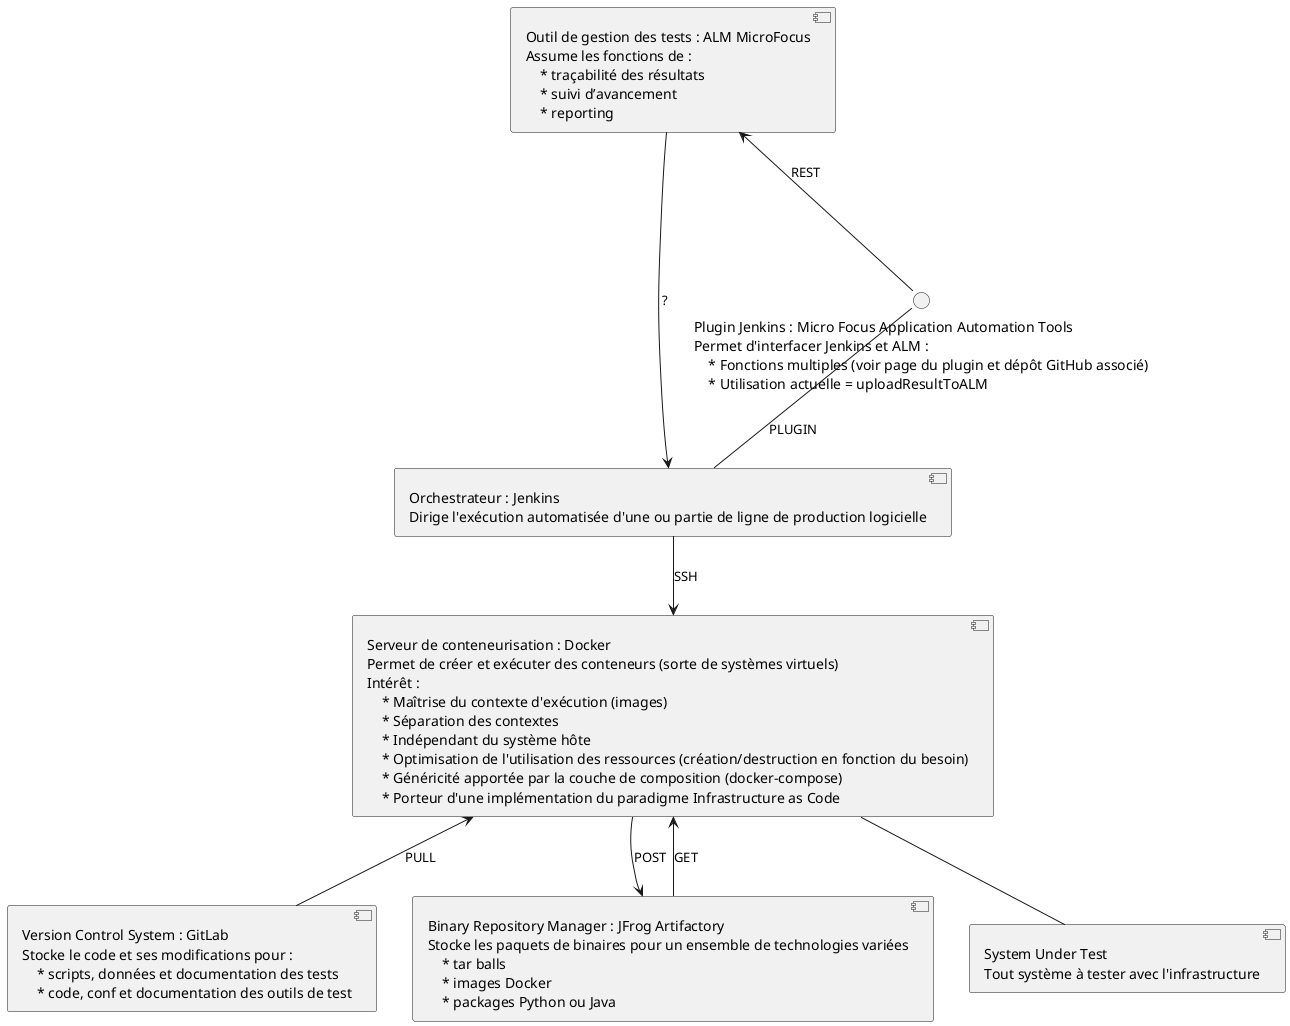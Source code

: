 @startuml
component ALM [
    Outil de gestion des tests : ALM MicroFocus
    Assume les fonctions de :
        * traçabilité des résultats
        * suivi d’avancement
        * reporting
    ]

component ORCHESTRATOR [
    Orchestrateur : Jenkins
    Dirige l'exécution automatisée d'une ou partie de ligne de production logicielle
    ]

component CONTAINERS [
    Serveur de conteneurisation : Docker
    Permet de créer et exécuter des conteneurs (sorte de systèmes virtuels)
    Intérêt :
        * Maîtrise du contexte d'exécution (images)
        * Séparation des contextes
        * Indépendant du système hôte
        * Optimisation de l'utilisation des ressources (création/destruction en fonction du besoin)
        * Généricité apportée par la couche de composition (docker-compose)
        * Porteur d'une implémentation du paradigme Infrastructure as Code
    ]

component VCS [
    Version Control System : GitLab
    Stocke le code et ses modifications pour :
        * scripts, données et documentation des tests
        * code, conf et documentation des outils de test
    ]

component BRM [
    Binary Repository Manager : JFrog Artifactory
    Stocke les paquets de binaires pour un ensemble de technologies variées
        * tar balls
        * images Docker
        * packages Python ou Java
    ]

component SUT [
    System Under Test
    Tout système à tester avec l'infrastructure
    ]

interface ALM_JENKINS [
    Plugin Jenkins : Micro Focus Application Automation Tools
    Permet d'interfacer Jenkins et ALM :
        * Fonctions multiples (voir page du plugin et dépôt GitHub associé)
        * Utilisation actuelle = uploadResultToALM
    ]

ALM --> ORCHESTRATOR : ?
ALM <-- ALM_JENKINS : REST
ALM_JENKINS -- ORCHESTRATOR : PLUGIN


ORCHESTRATOR --> CONTAINERS : SSH
CONTAINERS <-- VCS : PULL
CONTAINERS --> BRM : POST
BRM --> CONTAINERS : GET
CONTAINERS -- SUT

@enduml